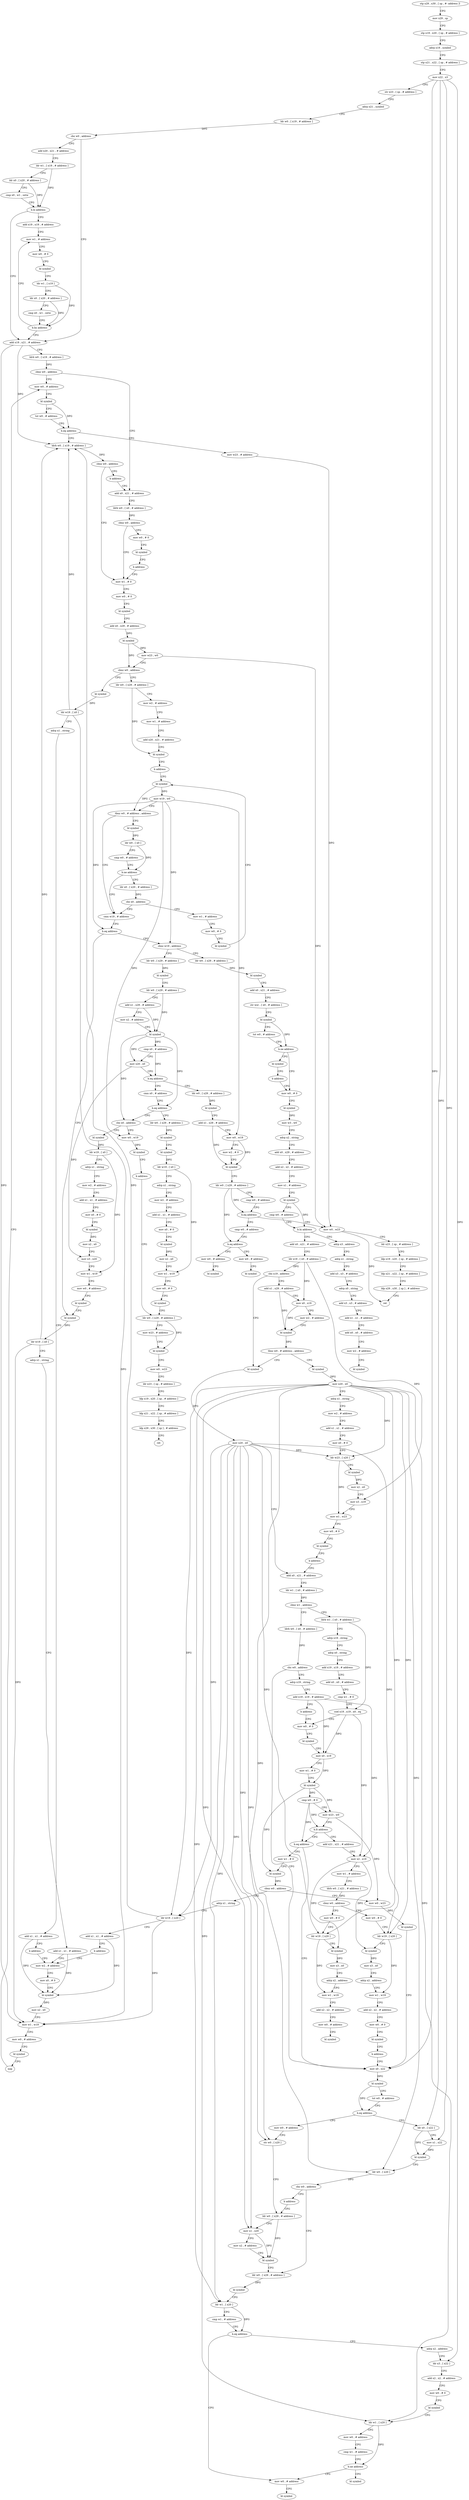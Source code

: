 digraph "func" {
"4209544" [label = "stp x29 , x30 , [ sp , #- address ]!" ]
"4209548" [label = "mov x29 , sp" ]
"4209552" [label = "stp x19 , x20 , [ sp , # address ]" ]
"4209556" [label = "adrp x19 , symbol" ]
"4209560" [label = "stp x21 , x22 , [ sp , # address ]" ]
"4209564" [label = "mov x22 , x3" ]
"4209568" [label = "str x23 , [ sp , # address ]" ]
"4209572" [label = "adrp x21 , symbol" ]
"4209576" [label = "ldr w0 , [ x19 , # address ]" ]
"4209580" [label = "cbz w0 , address" ]
"4209636" [label = "add x19 , x21 , # address" ]
"4209584" [label = "add x20 , x21 , # address" ]
"4209640" [label = "ldrb w0 , [ x19 , # address ]" ]
"4209644" [label = "cbnz w0 , address" ]
"4210224" [label = "mov w0 , # address" ]
"4209648" [label = "add x0 , x21 , # address" ]
"4209588" [label = "ldr w1 , [ x19 , # address ]" ]
"4209592" [label = "ldr x0 , [ x20 , # address ]" ]
"4209596" [label = "cmp x0 , w1 , sxtw" ]
"4209600" [label = "b.lo address" ]
"4209604" [label = "add x19 , x19 , # address" ]
"4210228" [label = "bl symbol" ]
"4210232" [label = "tst w0 , # address" ]
"4210236" [label = "b.eq address" ]
"4210280" [label = "mov w23 , # address" ]
"4210240" [label = "ldrb w0 , [ x19 , # address ]" ]
"4209652" [label = "ldrb w0 , [ x0 , # address ]" ]
"4209656" [label = "cbnz w0 , address" ]
"4210408" [label = "mov w0 , # 0" ]
"4209660" [label = "mov w1 , # 0" ]
"4209608" [label = "mov w1 , # address" ]
"4210284" [label = "mov w0 , w23" ]
"4210244" [label = "cbnz w0 , address" ]
"4210248" [label = "b address" ]
"4210412" [label = "bl symbol" ]
"4210416" [label = "b address" ]
"4209664" [label = "mov w0 , # 0" ]
"4209668" [label = "bl symbol" ]
"4209672" [label = "add x0 , x29 , # address" ]
"4209676" [label = "bl symbol" ]
"4209680" [label = "mov w23 , w0" ]
"4209684" [label = "cbnz w0 , address" ]
"4210660" [label = "bl symbol" ]
"4209688" [label = "ldr w0 , [ x29 , # address ]" ]
"4209612" [label = "mov w0 , # 0" ]
"4209616" [label = "bl symbol" ]
"4209620" [label = "ldr w1 , [ x19 ]" ]
"4209624" [label = "ldr x0 , [ x20 , # address ]" ]
"4209628" [label = "cmp x0 , w1 , sxtw" ]
"4209632" [label = "b.hs address" ]
"4210664" [label = "ldr w19 , [ x0 ]" ]
"4210668" [label = "adrp x1 , string" ]
"4210672" [label = "add x1 , x1 , # address" ]
"4210676" [label = "b address" ]
"4210192" [label = "mov w2 , # address" ]
"4209692" [label = "mov w2 , # address" ]
"4209696" [label = "mov w1 , # address" ]
"4209700" [label = "add x20 , x21 , # address" ]
"4209704" [label = "bl symbol" ]
"4209708" [label = "b address" ]
"4209748" [label = "bl symbol" ]
"4210196" [label = "mov x0 , # 0" ]
"4210200" [label = "bl symbol" ]
"4210204" [label = "mov x2 , x0" ]
"4210208" [label = "mov w1 , w19" ]
"4210212" [label = "mov w0 , # address" ]
"4210216" [label = "bl symbol" ]
"4210220" [label = "nop" ]
"4209752" [label = "mov w19 , w0" ]
"4209756" [label = "tbnz w0 , # address , address" ]
"4209712" [label = "bl symbol" ]
"4209760" [label = "cmn w19 , # address" ]
"4209716" [label = "ldr w0 , [ x0 ]" ]
"4209720" [label = "cmp w0 , # address" ]
"4209724" [label = "b.ne address" ]
"4209728" [label = "ldr x0 , [ x20 , # address ]" ]
"4209764" [label = "b.eq address" ]
"4210176" [label = "bl symbol" ]
"4209768" [label = "cbnz w19 , address" ]
"4209732" [label = "cbz x0 , address" ]
"4209736" [label = "mov w1 , # address" ]
"4210180" [label = "ldr w19 , [ x0 ]" ]
"4210184" [label = "adrp x1 , string" ]
"4210188" [label = "add x1 , x1 , # address" ]
"4210080" [label = "ldr w0 , [ x29 , # address ]" ]
"4209772" [label = "ldr w0 , [ x29 , # address ]" ]
"4209740" [label = "mov w0 , # 0" ]
"4209744" [label = "bl symbol" ]
"4210084" [label = "bl symbol" ]
"4210088" [label = "ldr w0 , [ x29 , # address ]" ]
"4210092" [label = "add x1 , x29 , # address" ]
"4210096" [label = "mov x2 , # address" ]
"4210100" [label = "bl symbol" ]
"4210104" [label = "cmp x0 , # address" ]
"4210108" [label = "mov x20 , x0" ]
"4210112" [label = "b.eq address" ]
"4210456" [label = "ldr w0 , [ x29 , # address ]" ]
"4210116" [label = "cmn x0 , # address" ]
"4209776" [label = "bl symbol" ]
"4209780" [label = "add x0 , x21 , # address" ]
"4209784" [label = "str wzr , [ x0 , # address ]" ]
"4209788" [label = "bl symbol" ]
"4209792" [label = "tst w0 , # address" ]
"4209796" [label = "b.ne address" ]
"4210448" [label = "bl symbol" ]
"4209800" [label = "mov w0 , # 0" ]
"4210460" [label = "bl symbol" ]
"4210464" [label = "add x1 , x29 , # address" ]
"4210468" [label = "mov w0 , w19" ]
"4210472" [label = "mov w2 , # 0" ]
"4210476" [label = "bl symbol" ]
"4210480" [label = "ldr w0 , [ x29 , # address ]" ]
"4210484" [label = "cmp w0 , # address" ]
"4210488" [label = "b.eq address" ]
"4210492" [label = "cmp w0 , # address" ]
"4210120" [label = "b.eq address" ]
"4210308" [label = "ldr w0 , [ x29 , # address ]" ]
"4210124" [label = "cbz x0 , address" ]
"4210452" [label = "b address" ]
"4209804" [label = "bl symbol" ]
"4209808" [label = "mov w3 , w0" ]
"4209812" [label = "adrp x2 , string" ]
"4209816" [label = "add x0 , x29 , # address" ]
"4209820" [label = "add x2 , x2 , # address" ]
"4209824" [label = "mov x1 , # address" ]
"4209828" [label = "bl symbol" ]
"4209832" [label = "cmp w0 , # address" ]
"4209836" [label = "b.hi address" ]
"4210680" [label = "adrp x3 , address" ]
"4209840" [label = "add x0 , x21 , # address" ]
"4210288" [label = "ldr x23 , [ sp , # address ]" ]
"4210292" [label = "ldp x19 , x20 , [ sp , # address ]" ]
"4210296" [label = "ldp x21 , x22 , [ sp , # address ]" ]
"4210300" [label = "ldp x29 , x30 , [ sp ] , # address" ]
"4210304" [label = "ret" ]
"4210496" [label = "b.eq address" ]
"4210636" [label = "mov w0 , # address" ]
"4210500" [label = "mov w0 , # address" ]
"4210312" [label = "bl symbol" ]
"4210316" [label = "bl symbol" ]
"4210320" [label = "ldr w19 , [ x0 ]" ]
"4210324" [label = "adrp x1 , string" ]
"4210328" [label = "mov w2 , # address" ]
"4210332" [label = "add x1 , x1 , # address" ]
"4210336" [label = "mov x0 , # 0" ]
"4210340" [label = "bl symbol" ]
"4210344" [label = "mov x2 , x0" ]
"4210348" [label = "mov w1 , w19" ]
"4210352" [label = "mov w0 , # 0" ]
"4210356" [label = "bl symbol" ]
"4210360" [label = "ldr w0 , [ x29 , # address ]" ]
"4210508" [label = "mov w0 , w19" ]
"4210128" [label = "bl symbol" ]
"4210684" [label = "adrp x1 , string" ]
"4210688" [label = "add x3 , x3 , # address" ]
"4210692" [label = "adrp x0 , string" ]
"4210696" [label = "add x3 , x3 , # address" ]
"4210700" [label = "add x1 , x1 , # address" ]
"4210704" [label = "add x0 , x0 , # address" ]
"4210708" [label = "mov w2 , # address" ]
"4210712" [label = "bl symbol" ]
"4209844" [label = "ldr x19 , [ x0 , # address ]" ]
"4209848" [label = "cbz x19 , address" ]
"4209872" [label = "bl symbol" ]
"4209852" [label = "add x1 , x29 , # address" ]
"4210640" [label = "bl symbol" ]
"4210504" [label = "bl symbol" ]
"4210512" [label = "bl symbol" ]
"4210516" [label = "b address" ]
"4210132" [label = "ldr w19 , [ x0 ]" ]
"4210136" [label = "adrp x1 , string" ]
"4210140" [label = "mov w2 , # address" ]
"4210144" [label = "add x1 , x1 , # address" ]
"4210148" [label = "mov x0 , # 0" ]
"4210152" [label = "bl symbol" ]
"4210156" [label = "mov x2 , x0" ]
"4210160" [label = "mov x3 , x20" ]
"4210164" [label = "mov w1 , w19" ]
"4210168" [label = "mov w0 , # address" ]
"4210172" [label = "bl symbol" ]
"4209876" [label = "mov x20 , x0" ]
"4209880" [label = "add x0 , x21 , # address" ]
"4209856" [label = "mov x0 , x19" ]
"4209860" [label = "mov w2 , # address" ]
"4209864" [label = "bl symbol" ]
"4209868" [label = "tbnz w0 , # address , address" ]
"4210580" [label = "bl symbol" ]
"4210364" [label = "mov w23 , # address" ]
"4210368" [label = "bl symbol" ]
"4210372" [label = "mov w0 , w23" ]
"4210376" [label = "ldr x23 , [ sp , # address ]" ]
"4210380" [label = "ldp x19 , x20 , [ sp , # address ]" ]
"4210384" [label = "ldp x21 , x22 , [ sp , # address ]" ]
"4210388" [label = "ldp x29 , x30 , [ sp ] , # address" ]
"4210392" [label = "ret" ]
"4210256" [label = "ldrb w0 , [ x0 , # address ]" ]
"4210260" [label = "cbz w0 , address" ]
"4209976" [label = "mov x0 , x22" ]
"4210264" [label = "adrp x19 , string" ]
"4209892" [label = "ldrb w1 , [ x0 , # address ]" ]
"4209896" [label = "adrp x19 , string" ]
"4209900" [label = "adrp x0 , string" ]
"4209904" [label = "add x19 , x19 , # address" ]
"4209908" [label = "add x0 , x0 , # address" ]
"4209912" [label = "cmp w1 , # 0" ]
"4209916" [label = "csel x19 , x19 , x0 , eq" ]
"4209920" [label = "mov w0 , # 0" ]
"4210584" [label = "mov x20 , x0" ]
"4210588" [label = "adrp x1 , string" ]
"4210592" [label = "mov w2 , # address" ]
"4210596" [label = "add x1 , x1 , # address" ]
"4210600" [label = "mov x0 , # 0" ]
"4210604" [label = "ldr w23 , [ x20 ]" ]
"4210608" [label = "bl symbol" ]
"4210612" [label = "mov x2 , x0" ]
"4210616" [label = "mov x3 , x19" ]
"4210620" [label = "mov w1 , w23" ]
"4210624" [label = "mov w0 , # 0" ]
"4210628" [label = "bl symbol" ]
"4210632" [label = "b address" ]
"4209980" [label = "bl symbol" ]
"4209984" [label = "tst w0 , # address" ]
"4209988" [label = "b.eq address" ]
"4210420" [label = "ldr x0 , [ x22 ]" ]
"4209992" [label = "mov w0 , # address" ]
"4210268" [label = "add x19 , x19 , # address" ]
"4210272" [label = "b address" ]
"4210520" [label = "add x21 , x21 , # address" ]
"4210524" [label = "mov x2 , x19" ]
"4210528" [label = "mov w1 , # address" ]
"4210532" [label = "ldrb w0 , [ x21 , # address ]" ]
"4210536" [label = "cbnz w0 , address" ]
"4210716" [label = "mov w0 , # 0" ]
"4210540" [label = "mov w0 , # 0" ]
"4209952" [label = "b.eq address" ]
"4209956" [label = "mov w1 , # 0" ]
"4209884" [label = "ldr w1 , [ x0 , # address ]" ]
"4209888" [label = "cbnz w1 , address" ]
"4210424" [label = "mov x1 , x22" ]
"4210428" [label = "bl symbol" ]
"4210432" [label = "ldr w0 , [ x20 ]" ]
"4210436" [label = "cbz w0 , address" ]
"4210016" [label = "ldr w0 , [ x29 , # address ]" ]
"4210440" [label = "b address" ]
"4209996" [label = "str w0 , [ x20 ]" ]
"4210000" [label = "ldr w0 , [ x29 , # address ]" ]
"4209924" [label = "bl symbol" ]
"4209928" [label = "mov x0 , x19" ]
"4209932" [label = "mov w1 , # 0" ]
"4209936" [label = "bl symbol" ]
"4209940" [label = "cmp w0 , # 0" ]
"4209944" [label = "mov w23 , w0" ]
"4209948" [label = "b.lt address" ]
"4210720" [label = "ldr w19 , [ x20 ]" ]
"4210724" [label = "bl symbol" ]
"4210728" [label = "mov x3 , x0" ]
"4210732" [label = "adrp x2 , address" ]
"4210736" [label = "mov w1 , w19" ]
"4210740" [label = "add x2 , x2 , # address" ]
"4210744" [label = "mov w0 , # address" ]
"4210748" [label = "bl symbol" ]
"4210544" [label = "ldr w19 , [ x20 ]" ]
"4210548" [label = "bl symbol" ]
"4210552" [label = "mov x3 , x0" ]
"4210556" [label = "adrp x2 , address" ]
"4210560" [label = "mov w1 , w19" ]
"4210564" [label = "add x2 , x2 , # address" ]
"4210568" [label = "mov w0 , # 0" ]
"4210572" [label = "bl symbol" ]
"4210576" [label = "b address" ]
"4209960" [label = "bl symbol" ]
"4209964" [label = "cbnz w0 , address" ]
"4210644" [label = "adrp x1 , string" ]
"4209968" [label = "mov w0 , w23" ]
"4210020" [label = "bl symbol" ]
"4210024" [label = "ldr w1 , [ x20 ]" ]
"4210028" [label = "cmp w1 , # address" ]
"4210032" [label = "b.eq address" ]
"4210400" [label = "mov w0 , # address" ]
"4210036" [label = "adrp x2 , address" ]
"4210404" [label = "bl symbol" ]
"4210040" [label = "ldr x3 , [ x22 ]" ]
"4210044" [label = "add x2 , x2 , # address" ]
"4210048" [label = "mov w0 , # 0" ]
"4210052" [label = "bl symbol" ]
"4210056" [label = "ldr w1 , [ x20 ]" ]
"4210060" [label = "mov w0 , # address" ]
"4210064" [label = "cmp w1 , # address" ]
"4210068" [label = "b.ne address" ]
"4210072" [label = "bl symbol" ]
"4210648" [label = "ldr w19 , [ x20 ]" ]
"4210652" [label = "add x1 , x1 , # address" ]
"4210656" [label = "b address" ]
"4209972" [label = "bl symbol" ]
"4210004" [label = "mov x1 , x20" ]
"4210008" [label = "mov x2 , # address" ]
"4210012" [label = "bl symbol" ]
"4209544" -> "4209548" [ label = "CFG" ]
"4209548" -> "4209552" [ label = "CFG" ]
"4209552" -> "4209556" [ label = "CFG" ]
"4209556" -> "4209560" [ label = "CFG" ]
"4209560" -> "4209564" [ label = "CFG" ]
"4209564" -> "4209568" [ label = "CFG" ]
"4209564" -> "4209976" [ label = "DFG" ]
"4209564" -> "4210420" [ label = "DFG" ]
"4209564" -> "4210424" [ label = "DFG" ]
"4209564" -> "4210040" [ label = "DFG" ]
"4209568" -> "4209572" [ label = "CFG" ]
"4209572" -> "4209576" [ label = "CFG" ]
"4209576" -> "4209580" [ label = "DFG" ]
"4209580" -> "4209636" [ label = "CFG" ]
"4209580" -> "4209584" [ label = "CFG" ]
"4209636" -> "4209640" [ label = "CFG" ]
"4209636" -> "4210240" [ label = "DFG" ]
"4209636" -> "4210208" [ label = "DFG" ]
"4209584" -> "4209588" [ label = "CFG" ]
"4209640" -> "4209644" [ label = "DFG" ]
"4209644" -> "4210224" [ label = "CFG" ]
"4209644" -> "4209648" [ label = "CFG" ]
"4210224" -> "4210228" [ label = "CFG" ]
"4209648" -> "4209652" [ label = "CFG" ]
"4209588" -> "4209592" [ label = "CFG" ]
"4209588" -> "4209600" [ label = "DFG" ]
"4209592" -> "4209596" [ label = "CFG" ]
"4209592" -> "4209600" [ label = "DFG" ]
"4209596" -> "4209600" [ label = "CFG" ]
"4209600" -> "4209636" [ label = "CFG" ]
"4209600" -> "4209604" [ label = "CFG" ]
"4209604" -> "4209608" [ label = "CFG" ]
"4210228" -> "4210232" [ label = "CFG" ]
"4210228" -> "4210236" [ label = "DFG" ]
"4210232" -> "4210236" [ label = "CFG" ]
"4210236" -> "4210280" [ label = "CFG" ]
"4210236" -> "4210240" [ label = "CFG" ]
"4210280" -> "4210284" [ label = "DFG" ]
"4210240" -> "4210244" [ label = "DFG" ]
"4209652" -> "4209656" [ label = "DFG" ]
"4209656" -> "4210408" [ label = "CFG" ]
"4209656" -> "4209660" [ label = "CFG" ]
"4210408" -> "4210412" [ label = "CFG" ]
"4209660" -> "4209664" [ label = "CFG" ]
"4209608" -> "4209612" [ label = "CFG" ]
"4210284" -> "4210288" [ label = "CFG" ]
"4210284" -> "4210304" [ label = "DFG" ]
"4210244" -> "4209660" [ label = "CFG" ]
"4210244" -> "4210248" [ label = "CFG" ]
"4210248" -> "4209648" [ label = "CFG" ]
"4210412" -> "4210416" [ label = "CFG" ]
"4210416" -> "4209660" [ label = "CFG" ]
"4209664" -> "4209668" [ label = "CFG" ]
"4209668" -> "4209672" [ label = "CFG" ]
"4209672" -> "4209676" [ label = "DFG" ]
"4209676" -> "4209680" [ label = "DFG" ]
"4209676" -> "4209684" [ label = "DFG" ]
"4209680" -> "4209684" [ label = "CFG" ]
"4209680" -> "4210284" [ label = "DFG" ]
"4209684" -> "4210660" [ label = "CFG" ]
"4209684" -> "4209688" [ label = "CFG" ]
"4210660" -> "4210664" [ label = "DFG" ]
"4209688" -> "4209692" [ label = "CFG" ]
"4209688" -> "4209704" [ label = "DFG" ]
"4209612" -> "4209616" [ label = "CFG" ]
"4209616" -> "4209620" [ label = "CFG" ]
"4209620" -> "4209624" [ label = "CFG" ]
"4209620" -> "4209632" [ label = "DFG" ]
"4209624" -> "4209628" [ label = "CFG" ]
"4209624" -> "4209632" [ label = "DFG" ]
"4209628" -> "4209632" [ label = "CFG" ]
"4209632" -> "4209608" [ label = "CFG" ]
"4209632" -> "4209636" [ label = "CFG" ]
"4210664" -> "4210668" [ label = "CFG" ]
"4210664" -> "4210240" [ label = "DFG" ]
"4210664" -> "4210208" [ label = "DFG" ]
"4210668" -> "4210672" [ label = "CFG" ]
"4210672" -> "4210676" [ label = "CFG" ]
"4210672" -> "4210200" [ label = "DFG" ]
"4210676" -> "4210192" [ label = "CFG" ]
"4210192" -> "4210196" [ label = "CFG" ]
"4209692" -> "4209696" [ label = "CFG" ]
"4209696" -> "4209700" [ label = "CFG" ]
"4209700" -> "4209704" [ label = "CFG" ]
"4209704" -> "4209708" [ label = "CFG" ]
"4209708" -> "4209748" [ label = "CFG" ]
"4209748" -> "4209752" [ label = "DFG" ]
"4209748" -> "4209756" [ label = "DFG" ]
"4210196" -> "4210200" [ label = "CFG" ]
"4210200" -> "4210204" [ label = "DFG" ]
"4210204" -> "4210208" [ label = "CFG" ]
"4210208" -> "4210212" [ label = "CFG" ]
"4210212" -> "4210216" [ label = "CFG" ]
"4210216" -> "4210220" [ label = "CFG" ]
"4210220" -> "4210224" [ label = "CFG" ]
"4209752" -> "4209756" [ label = "CFG" ]
"4209752" -> "4209764" [ label = "DFG" ]
"4209752" -> "4209768" [ label = "DFG" ]
"4209752" -> "4210468" [ label = "DFG" ]
"4209752" -> "4210508" [ label = "DFG" ]
"4209756" -> "4209712" [ label = "CFG" ]
"4209756" -> "4209760" [ label = "CFG" ]
"4209712" -> "4209716" [ label = "DFG" ]
"4209760" -> "4209764" [ label = "CFG" ]
"4209716" -> "4209720" [ label = "CFG" ]
"4209716" -> "4209724" [ label = "DFG" ]
"4209720" -> "4209724" [ label = "CFG" ]
"4209724" -> "4209760" [ label = "CFG" ]
"4209724" -> "4209728" [ label = "CFG" ]
"4209728" -> "4209732" [ label = "DFG" ]
"4209764" -> "4210176" [ label = "CFG" ]
"4209764" -> "4209768" [ label = "CFG" ]
"4210176" -> "4210180" [ label = "DFG" ]
"4209768" -> "4210080" [ label = "CFG" ]
"4209768" -> "4209772" [ label = "CFG" ]
"4209732" -> "4209760" [ label = "CFG" ]
"4209732" -> "4209736" [ label = "CFG" ]
"4209736" -> "4209740" [ label = "CFG" ]
"4210180" -> "4210184" [ label = "CFG" ]
"4210180" -> "4210240" [ label = "DFG" ]
"4210180" -> "4210208" [ label = "DFG" ]
"4210184" -> "4210188" [ label = "CFG" ]
"4210188" -> "4210192" [ label = "CFG" ]
"4210188" -> "4210200" [ label = "DFG" ]
"4210080" -> "4210084" [ label = "DFG" ]
"4209772" -> "4209776" [ label = "DFG" ]
"4209740" -> "4209744" [ label = "CFG" ]
"4209744" -> "4209748" [ label = "CFG" ]
"4210084" -> "4210088" [ label = "CFG" ]
"4210088" -> "4210092" [ label = "CFG" ]
"4210088" -> "4210100" [ label = "DFG" ]
"4210092" -> "4210096" [ label = "CFG" ]
"4210092" -> "4210100" [ label = "DFG" ]
"4210096" -> "4210100" [ label = "CFG" ]
"4210100" -> "4210104" [ label = "DFG" ]
"4210100" -> "4210108" [ label = "DFG" ]
"4210100" -> "4210120" [ label = "DFG" ]
"4210100" -> "4210124" [ label = "DFG" ]
"4210104" -> "4210108" [ label = "CFG" ]
"4210104" -> "4210112" [ label = "DFG" ]
"4210108" -> "4210112" [ label = "CFG" ]
"4210108" -> "4210160" [ label = "DFG" ]
"4210112" -> "4210456" [ label = "CFG" ]
"4210112" -> "4210116" [ label = "CFG" ]
"4210456" -> "4210460" [ label = "DFG" ]
"4210116" -> "4210120" [ label = "CFG" ]
"4209776" -> "4209780" [ label = "CFG" ]
"4209780" -> "4209784" [ label = "CFG" ]
"4209784" -> "4209788" [ label = "CFG" ]
"4209788" -> "4209792" [ label = "CFG" ]
"4209788" -> "4209796" [ label = "DFG" ]
"4209792" -> "4209796" [ label = "CFG" ]
"4209796" -> "4210448" [ label = "CFG" ]
"4209796" -> "4209800" [ label = "CFG" ]
"4210448" -> "4210452" [ label = "CFG" ]
"4209800" -> "4209804" [ label = "CFG" ]
"4210460" -> "4210464" [ label = "CFG" ]
"4210464" -> "4210468" [ label = "CFG" ]
"4210464" -> "4210476" [ label = "DFG" ]
"4210468" -> "4210472" [ label = "CFG" ]
"4210468" -> "4210476" [ label = "DFG" ]
"4210472" -> "4210476" [ label = "CFG" ]
"4210476" -> "4210480" [ label = "CFG" ]
"4210480" -> "4210484" [ label = "CFG" ]
"4210480" -> "4210488" [ label = "DFG" ]
"4210480" -> "4210496" [ label = "DFG" ]
"4210484" -> "4210488" [ label = "CFG" ]
"4210488" -> "4210284" [ label = "CFG" ]
"4210488" -> "4210492" [ label = "CFG" ]
"4210492" -> "4210496" [ label = "CFG" ]
"4210120" -> "4210308" [ label = "CFG" ]
"4210120" -> "4210124" [ label = "CFG" ]
"4210308" -> "4210312" [ label = "DFG" ]
"4210124" -> "4210508" [ label = "CFG" ]
"4210124" -> "4210128" [ label = "CFG" ]
"4210452" -> "4209800" [ label = "CFG" ]
"4209804" -> "4209808" [ label = "DFG" ]
"4209808" -> "4209812" [ label = "CFG" ]
"4209812" -> "4209816" [ label = "CFG" ]
"4209816" -> "4209820" [ label = "CFG" ]
"4209820" -> "4209824" [ label = "CFG" ]
"4209824" -> "4209828" [ label = "CFG" ]
"4209828" -> "4209832" [ label = "CFG" ]
"4209828" -> "4209836" [ label = "DFG" ]
"4209832" -> "4209836" [ label = "CFG" ]
"4209836" -> "4210680" [ label = "CFG" ]
"4209836" -> "4209840" [ label = "CFG" ]
"4210680" -> "4210684" [ label = "CFG" ]
"4209840" -> "4209844" [ label = "CFG" ]
"4210288" -> "4210292" [ label = "CFG" ]
"4210292" -> "4210296" [ label = "CFG" ]
"4210296" -> "4210300" [ label = "CFG" ]
"4210300" -> "4210304" [ label = "CFG" ]
"4210496" -> "4210636" [ label = "CFG" ]
"4210496" -> "4210500" [ label = "CFG" ]
"4210636" -> "4210640" [ label = "CFG" ]
"4210500" -> "4210504" [ label = "CFG" ]
"4210312" -> "4210316" [ label = "CFG" ]
"4210316" -> "4210320" [ label = "DFG" ]
"4210320" -> "4210324" [ label = "CFG" ]
"4210320" -> "4210348" [ label = "DFG" ]
"4210324" -> "4210328" [ label = "CFG" ]
"4210328" -> "4210332" [ label = "CFG" ]
"4210332" -> "4210336" [ label = "CFG" ]
"4210336" -> "4210340" [ label = "CFG" ]
"4210340" -> "4210344" [ label = "DFG" ]
"4210344" -> "4210348" [ label = "CFG" ]
"4210348" -> "4210352" [ label = "CFG" ]
"4210352" -> "4210356" [ label = "CFG" ]
"4210356" -> "4210360" [ label = "CFG" ]
"4210360" -> "4210364" [ label = "CFG" ]
"4210360" -> "4210368" [ label = "DFG" ]
"4210508" -> "4210512" [ label = "DFG" ]
"4210128" -> "4210132" [ label = "DFG" ]
"4210684" -> "4210688" [ label = "CFG" ]
"4210688" -> "4210692" [ label = "CFG" ]
"4210692" -> "4210696" [ label = "CFG" ]
"4210696" -> "4210700" [ label = "CFG" ]
"4210700" -> "4210704" [ label = "CFG" ]
"4210704" -> "4210708" [ label = "CFG" ]
"4210708" -> "4210712" [ label = "CFG" ]
"4209844" -> "4209848" [ label = "DFG" ]
"4209844" -> "4209856" [ label = "DFG" ]
"4209844" -> "4210616" [ label = "DFG" ]
"4209848" -> "4209872" [ label = "CFG" ]
"4209848" -> "4209852" [ label = "CFG" ]
"4209872" -> "4209876" [ label = "DFG" ]
"4209852" -> "4209856" [ label = "CFG" ]
"4209852" -> "4209864" [ label = "DFG" ]
"4210512" -> "4210516" [ label = "CFG" ]
"4210516" -> "4210360" [ label = "CFG" ]
"4210132" -> "4210136" [ label = "CFG" ]
"4210132" -> "4210164" [ label = "DFG" ]
"4210136" -> "4210140" [ label = "CFG" ]
"4210140" -> "4210144" [ label = "CFG" ]
"4210144" -> "4210148" [ label = "CFG" ]
"4210148" -> "4210152" [ label = "CFG" ]
"4210152" -> "4210156" [ label = "DFG" ]
"4210156" -> "4210160" [ label = "CFG" ]
"4210160" -> "4210164" [ label = "CFG" ]
"4210164" -> "4210168" [ label = "CFG" ]
"4210168" -> "4210172" [ label = "CFG" ]
"4210172" -> "4210176" [ label = "CFG" ]
"4209876" -> "4209880" [ label = "CFG" ]
"4209876" -> "4210604" [ label = "DFG" ]
"4209876" -> "4210432" [ label = "DFG" ]
"4209876" -> "4209996" [ label = "DFG" ]
"4209876" -> "4210024" [ label = "DFG" ]
"4209876" -> "4210004" [ label = "DFG" ]
"4209876" -> "4210056" [ label = "DFG" ]
"4209876" -> "4210720" [ label = "DFG" ]
"4209876" -> "4210544" [ label = "DFG" ]
"4209876" -> "4210648" [ label = "DFG" ]
"4209880" -> "4209884" [ label = "CFG" ]
"4209856" -> "4209860" [ label = "CFG" ]
"4209856" -> "4209864" [ label = "DFG" ]
"4209860" -> "4209864" [ label = "CFG" ]
"4209864" -> "4209868" [ label = "DFG" ]
"4209868" -> "4210580" [ label = "CFG" ]
"4209868" -> "4209872" [ label = "CFG" ]
"4210580" -> "4210584" [ label = "DFG" ]
"4210364" -> "4210368" [ label = "CFG" ]
"4210368" -> "4210372" [ label = "CFG" ]
"4210372" -> "4210376" [ label = "CFG" ]
"4210376" -> "4210380" [ label = "CFG" ]
"4210380" -> "4210384" [ label = "CFG" ]
"4210384" -> "4210388" [ label = "CFG" ]
"4210388" -> "4210392" [ label = "CFG" ]
"4210256" -> "4210260" [ label = "DFG" ]
"4210260" -> "4209976" [ label = "CFG" ]
"4210260" -> "4210264" [ label = "CFG" ]
"4209976" -> "4209980" [ label = "DFG" ]
"4210264" -> "4210268" [ label = "CFG" ]
"4209892" -> "4209896" [ label = "CFG" ]
"4209892" -> "4209916" [ label = "DFG" ]
"4209896" -> "4209900" [ label = "CFG" ]
"4209900" -> "4209904" [ label = "CFG" ]
"4209904" -> "4209908" [ label = "CFG" ]
"4209908" -> "4209912" [ label = "CFG" ]
"4209912" -> "4209916" [ label = "CFG" ]
"4209916" -> "4209920" [ label = "CFG" ]
"4209916" -> "4209928" [ label = "DFG" ]
"4209916" -> "4210524" [ label = "DFG" ]
"4209920" -> "4209924" [ label = "CFG" ]
"4210584" -> "4210588" [ label = "CFG" ]
"4210584" -> "4210604" [ label = "DFG" ]
"4210584" -> "4210432" [ label = "DFG" ]
"4210584" -> "4209996" [ label = "DFG" ]
"4210584" -> "4210024" [ label = "DFG" ]
"4210584" -> "4210004" [ label = "DFG" ]
"4210584" -> "4210056" [ label = "DFG" ]
"4210584" -> "4210720" [ label = "DFG" ]
"4210584" -> "4210544" [ label = "DFG" ]
"4210584" -> "4210648" [ label = "DFG" ]
"4210588" -> "4210592" [ label = "CFG" ]
"4210592" -> "4210596" [ label = "CFG" ]
"4210596" -> "4210600" [ label = "CFG" ]
"4210600" -> "4210604" [ label = "CFG" ]
"4210604" -> "4210608" [ label = "CFG" ]
"4210604" -> "4210620" [ label = "DFG" ]
"4210608" -> "4210612" [ label = "DFG" ]
"4210612" -> "4210616" [ label = "CFG" ]
"4210616" -> "4210620" [ label = "CFG" ]
"4210620" -> "4210624" [ label = "CFG" ]
"4210624" -> "4210628" [ label = "CFG" ]
"4210628" -> "4210632" [ label = "CFG" ]
"4210632" -> "4209880" [ label = "CFG" ]
"4209980" -> "4209984" [ label = "CFG" ]
"4209980" -> "4209988" [ label = "DFG" ]
"4209984" -> "4209988" [ label = "CFG" ]
"4209988" -> "4210420" [ label = "CFG" ]
"4209988" -> "4209992" [ label = "CFG" ]
"4210420" -> "4210424" [ label = "CFG" ]
"4210420" -> "4210428" [ label = "DFG" ]
"4209992" -> "4209996" [ label = "CFG" ]
"4210268" -> "4210272" [ label = "CFG" ]
"4210268" -> "4209928" [ label = "DFG" ]
"4210268" -> "4210524" [ label = "DFG" ]
"4210272" -> "4209920" [ label = "CFG" ]
"4210520" -> "4210524" [ label = "CFG" ]
"4210524" -> "4210528" [ label = "CFG" ]
"4210524" -> "4210724" [ label = "DFG" ]
"4210524" -> "4210548" [ label = "DFG" ]
"4210528" -> "4210532" [ label = "CFG" ]
"4210532" -> "4210536" [ label = "DFG" ]
"4210536" -> "4210716" [ label = "CFG" ]
"4210536" -> "4210540" [ label = "CFG" ]
"4210716" -> "4210720" [ label = "CFG" ]
"4210540" -> "4210544" [ label = "CFG" ]
"4209952" -> "4209976" [ label = "CFG" ]
"4209952" -> "4209956" [ label = "CFG" ]
"4209956" -> "4209960" [ label = "CFG" ]
"4209884" -> "4209888" [ label = "DFG" ]
"4209888" -> "4210256" [ label = "CFG" ]
"4209888" -> "4209892" [ label = "CFG" ]
"4210424" -> "4210428" [ label = "DFG" ]
"4210428" -> "4210432" [ label = "CFG" ]
"4210432" -> "4210436" [ label = "DFG" ]
"4210436" -> "4210016" [ label = "CFG" ]
"4210436" -> "4210440" [ label = "CFG" ]
"4210016" -> "4210020" [ label = "DFG" ]
"4210440" -> "4210000" [ label = "CFG" ]
"4209996" -> "4210000" [ label = "CFG" ]
"4210000" -> "4210004" [ label = "CFG" ]
"4210000" -> "4210012" [ label = "DFG" ]
"4209924" -> "4209928" [ label = "CFG" ]
"4209928" -> "4209932" [ label = "CFG" ]
"4209928" -> "4209936" [ label = "DFG" ]
"4209932" -> "4209936" [ label = "CFG" ]
"4209936" -> "4209940" [ label = "DFG" ]
"4209936" -> "4209944" [ label = "DFG" ]
"4209936" -> "4209960" [ label = "DFG" ]
"4209940" -> "4209944" [ label = "CFG" ]
"4209940" -> "4209952" [ label = "DFG" ]
"4209940" -> "4209948" [ label = "DFG" ]
"4209944" -> "4209948" [ label = "CFG" ]
"4209944" -> "4209968" [ label = "DFG" ]
"4209948" -> "4210520" [ label = "CFG" ]
"4209948" -> "4209952" [ label = "CFG" ]
"4210720" -> "4210724" [ label = "CFG" ]
"4210720" -> "4210736" [ label = "DFG" ]
"4210724" -> "4210728" [ label = "DFG" ]
"4210728" -> "4210732" [ label = "CFG" ]
"4210732" -> "4210736" [ label = "CFG" ]
"4210736" -> "4210740" [ label = "CFG" ]
"4210740" -> "4210744" [ label = "CFG" ]
"4210744" -> "4210748" [ label = "CFG" ]
"4210544" -> "4210548" [ label = "CFG" ]
"4210544" -> "4210560" [ label = "DFG" ]
"4210548" -> "4210552" [ label = "DFG" ]
"4210552" -> "4210556" [ label = "CFG" ]
"4210556" -> "4210560" [ label = "CFG" ]
"4210560" -> "4210564" [ label = "CFG" ]
"4210564" -> "4210568" [ label = "CFG" ]
"4210568" -> "4210572" [ label = "CFG" ]
"4210572" -> "4210576" [ label = "CFG" ]
"4210576" -> "4209976" [ label = "CFG" ]
"4209960" -> "4209964" [ label = "DFG" ]
"4209964" -> "4210644" [ label = "CFG" ]
"4209964" -> "4209968" [ label = "CFG" ]
"4210644" -> "4210648" [ label = "CFG" ]
"4209968" -> "4209972" [ label = "DFG" ]
"4210020" -> "4210024" [ label = "CFG" ]
"4210024" -> "4210028" [ label = "CFG" ]
"4210024" -> "4210032" [ label = "DFG" ]
"4210028" -> "4210032" [ label = "CFG" ]
"4210032" -> "4210400" [ label = "CFG" ]
"4210032" -> "4210036" [ label = "CFG" ]
"4210400" -> "4210404" [ label = "CFG" ]
"4210036" -> "4210040" [ label = "CFG" ]
"4210040" -> "4210044" [ label = "CFG" ]
"4210044" -> "4210048" [ label = "CFG" ]
"4210048" -> "4210052" [ label = "CFG" ]
"4210052" -> "4210056" [ label = "CFG" ]
"4210056" -> "4210060" [ label = "CFG" ]
"4210056" -> "4210068" [ label = "DFG" ]
"4210060" -> "4210064" [ label = "CFG" ]
"4210064" -> "4210068" [ label = "CFG" ]
"4210068" -> "4210400" [ label = "CFG" ]
"4210068" -> "4210072" [ label = "CFG" ]
"4210648" -> "4210652" [ label = "CFG" ]
"4210648" -> "4210240" [ label = "DFG" ]
"4210648" -> "4210208" [ label = "DFG" ]
"4210652" -> "4210656" [ label = "CFG" ]
"4210652" -> "4210200" [ label = "DFG" ]
"4210656" -> "4210192" [ label = "CFG" ]
"4209972" -> "4209976" [ label = "CFG" ]
"4210004" -> "4210008" [ label = "CFG" ]
"4210004" -> "4210012" [ label = "DFG" ]
"4210008" -> "4210012" [ label = "CFG" ]
"4210012" -> "4210016" [ label = "CFG" ]
}
